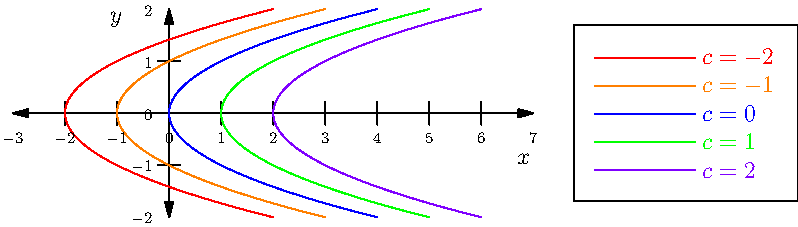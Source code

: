 // Asymptote code for plotting level curves of f(x, y) = y - x^2
import graph;

size(14cm);

real fa(real x) { return x**2 - 2; }
real fb(real x) { return x**2 - 1; }
real fc(real x) { return x**2; }
real fd(real x) { return x**2 + 1; }
real fe(real x) { return x**2 + 2; }

// Set up the range of the plot
real xmin = -3, xmax = 7;
real ymin = -2, ymax = 2;

xaxis("$x$", xmin, xmax, Ticks(Label(fontsize(8pt)), Step=1, begin=false, end=false), Arrows);
yaxis("$y$", ymin, ymax, Ticks(Label(fontsize(8pt)), step=1, begin=false, end=false), Arrows);

transform t = reflect((0,0), (1,1));
draw(t*graph(fa, ymin, ymax, operator ..), red, "$c = -2$", align=W);
draw(t*graph(fb, ymin, ymax, operator ..), orange, "$c = -1$", align=W);
draw(t*graph(fc, ymin, ymax, operator ..), blue, "$c = 0$", align=W);
draw(t*graph(fd, ymin, ymax, operator ..), green, "$c = 1$", align=W);
draw(t*graph(fe, ymin, ymax, operator ..), purple, "$c = 2$", align=W);

add(legend(),point(E),(20,0),UnFill);
